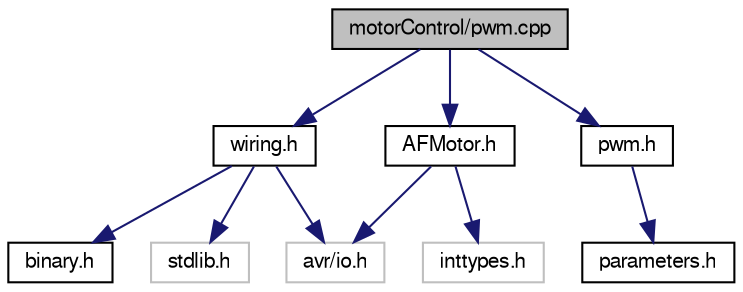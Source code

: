 digraph G
{
  edge [fontname="FreeSans",fontsize="10",labelfontname="FreeSans",labelfontsize="10"];
  node [fontname="FreeSans",fontsize="10",shape=record];
  Node1 [label="motorControl/pwm.cpp",height=0.2,width=0.4,color="black", fillcolor="grey75", style="filled" fontcolor="black"];
  Node1 -> Node2 [color="midnightblue",fontsize="10",style="solid",fontname="FreeSans"];
  Node2 [label="wiring.h",height=0.2,width=0.4,color="black", fillcolor="white", style="filled",URL="$motor_control_2build_2core_2wiring_8h.html"];
  Node2 -> Node3 [color="midnightblue",fontsize="10",style="solid",fontname="FreeSans"];
  Node3 [label="avr/io.h",height=0.2,width=0.4,color="grey75", fillcolor="white", style="filled"];
  Node2 -> Node4 [color="midnightblue",fontsize="10",style="solid",fontname="FreeSans"];
  Node4 [label="stdlib.h",height=0.2,width=0.4,color="grey75", fillcolor="white", style="filled"];
  Node2 -> Node5 [color="midnightblue",fontsize="10",style="solid",fontname="FreeSans"];
  Node5 [label="binary.h",height=0.2,width=0.4,color="black", fillcolor="white", style="filled",URL="$motor_control_2build_2core_2binary_8h.html"];
  Node1 -> Node6 [color="midnightblue",fontsize="10",style="solid",fontname="FreeSans"];
  Node6 [label="pwm.h",height=0.2,width=0.4,color="black", fillcolor="white", style="filled",URL="$pwm_8h.html"];
  Node6 -> Node7 [color="midnightblue",fontsize="10",style="solid",fontname="FreeSans"];
  Node7 [label="parameters.h",height=0.2,width=0.4,color="black", fillcolor="white", style="filled",URL="$parameters_8h.html"];
  Node1 -> Node8 [color="midnightblue",fontsize="10",style="solid",fontname="FreeSans"];
  Node8 [label="AFMotor.h",height=0.2,width=0.4,color="black", fillcolor="white", style="filled",URL="$pince_control_2adafruit_2_a_f_motor_8h.html"];
  Node8 -> Node9 [color="midnightblue",fontsize="10",style="solid",fontname="FreeSans"];
  Node9 [label="inttypes.h",height=0.2,width=0.4,color="grey75", fillcolor="white", style="filled"];
  Node8 -> Node3 [color="midnightblue",fontsize="10",style="solid",fontname="FreeSans"];
}

